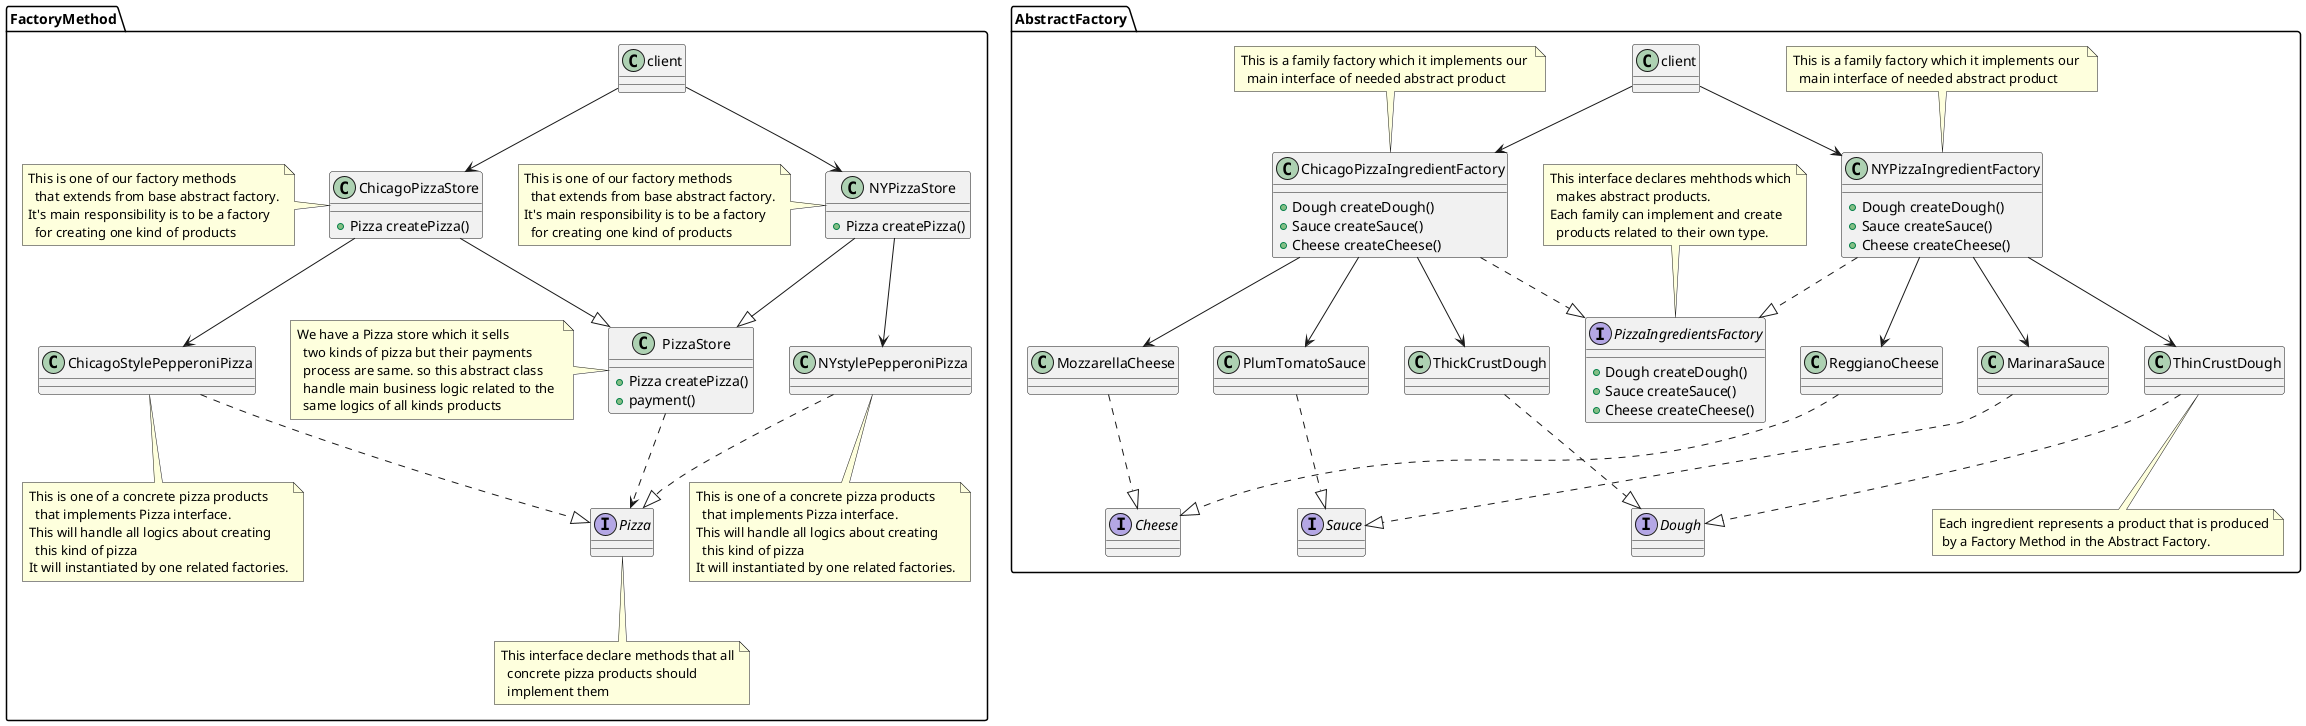 @startuml Abstract factory vs Factory Method

package FactoryMethod {
  class PizzaStore {
    + Pizza createPizza()
    + payment()
  }
  note left
  We have a Pizza store which it sells
    two kinds of pizza but their payments 
    process are same. so this abstract class
    handle main business logic related to the 
    same logics of all kinds products
  end note

  interface Pizza {}
  note bottom
  This interface declare methods that all
    concrete pizza products should 
    implement them 
  end note

  PizzaStore ..> Pizza

  class NYPizzaStore {
    + Pizza createPizza()
  }
  note left
  This is one of our factory methods
    that extends from base abstract factory.
  It's main responsibility is to be a factory
    for creating one kind of products
  end note
  NYPizzaStore --|> PizzaStore
  NYPizzaStore --> NYstylePepperoniPizza

  class ChicagoPizzaStore {
    + Pizza createPizza()
  }
  note left
  This is one of our factory methods
    that extends from base abstract factory.
  It's main responsibility is to be a factory
    for creating one kind of products
  end note
  ChicagoPizzaStore --|> PizzaStore
  ChicagoPizzaStore --> ChicagoStylePepperoniPizza

  class client{}
  client --> ChicagoPizzaStore
  client --> NYPizzaStore

  class NYstylePepperoniPizza {}
  note bottom
  This is one of a concrete pizza products
    that implements Pizza interface. 
  This will handle all logics about creating 
    this kind of pizza
  It will instantiated by one related factories.
  end note
  NYstylePepperoniPizza ..|> Pizza
  class ChicagoStylePepperoniPizza{}
  note bottom
  This is one of a concrete pizza products
    that implements Pizza interface. 
  This will handle all logics about creating 
    this kind of pizza
  It will instantiated by one related factories.
  end note
  ChicagoStylePepperoniPizza ..|> Pizza
}


package AbstractFactory {
  interface PizzaIngredientsFactory {
    + Dough createDough()
    + Sauce createSauce()
    + Cheese createCheese()
  }
  note top
  This interface declares mehthods which
    makes abstract products.
  Each family can implement and create 
    products related to their own type. 
  end note

  class NYPizzaIngredientFactory {
    + Dough createDough()
    + Sauce createSauce()
    + Cheese createCheese()
  }
  note top
  This is a family factory which it implements our 
    main interface of needed abstract product
  end note
  NYPizzaIngredientFactory ..|> PizzaIngredientsFactory

  class ChicagoPizzaIngredientFactory {
    + Dough createDough()
    + Sauce createSauce()
    + Cheese createCheese()
  }
  note top
  This is a family factory which it implements our 
    main interface of needed abstract product
  end note
  ChicagoPizzaIngredientFactory ..|> PizzaIngredientsFactory

  interface Dough {}
  interface Sauce {}
  interface Cheese {}

  class ThinCrustDough {}
  note bottom
  Each ingredient represents a product that is produced
   by a Factory Method in the Abstract Factory.
  end note
  ThinCrustDough ..|> Dough
  class ThickCrustDough {}
  ThickCrustDough ..|> Dough

  class MarinaraSauce {}
  MarinaraSauce ..|> Sauce

  class PlumTomatoSauce {}
  PlumTomatoSauce ..|> Sauce

  class ReggianoCheese {}
  ReggianoCheese ..|> Cheese

  class MozzarellaCheese {}
  MozzarellaCheese ..|> Cheese

  ChicagoPizzaIngredientFactory --> MozzarellaCheese  
  ChicagoPizzaIngredientFactory --> PlumTomatoSauce  
  ChicagoPizzaIngredientFactory --> ThickCrustDough 

  NYPizzaIngredientFactory -->  ThinCrustDough
  NYPizzaIngredientFactory -->  MarinaraSauce
  NYPizzaIngredientFactory -->  ReggianoCheese

  class client {}
  client --> NYPizzaIngredientFactory
  client --> ChicagoPizzaIngredientFactory
}

@enduml